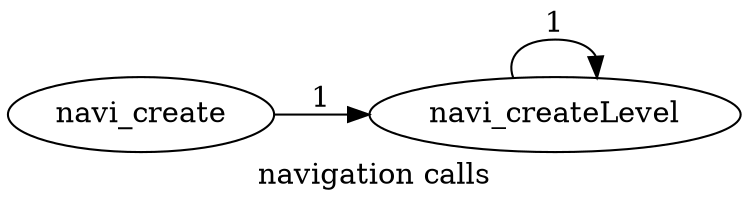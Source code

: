  /* dot -onavigation_calls.png -Tpng navigation_calls.dot */ 
digraph navigation_calls {
label="navigation calls";
rankdir=LR;
navi_create -> navi_createLevel [label= 1 ];
navi_createLevel -> navi_createLevel [label= 1 ];
}
